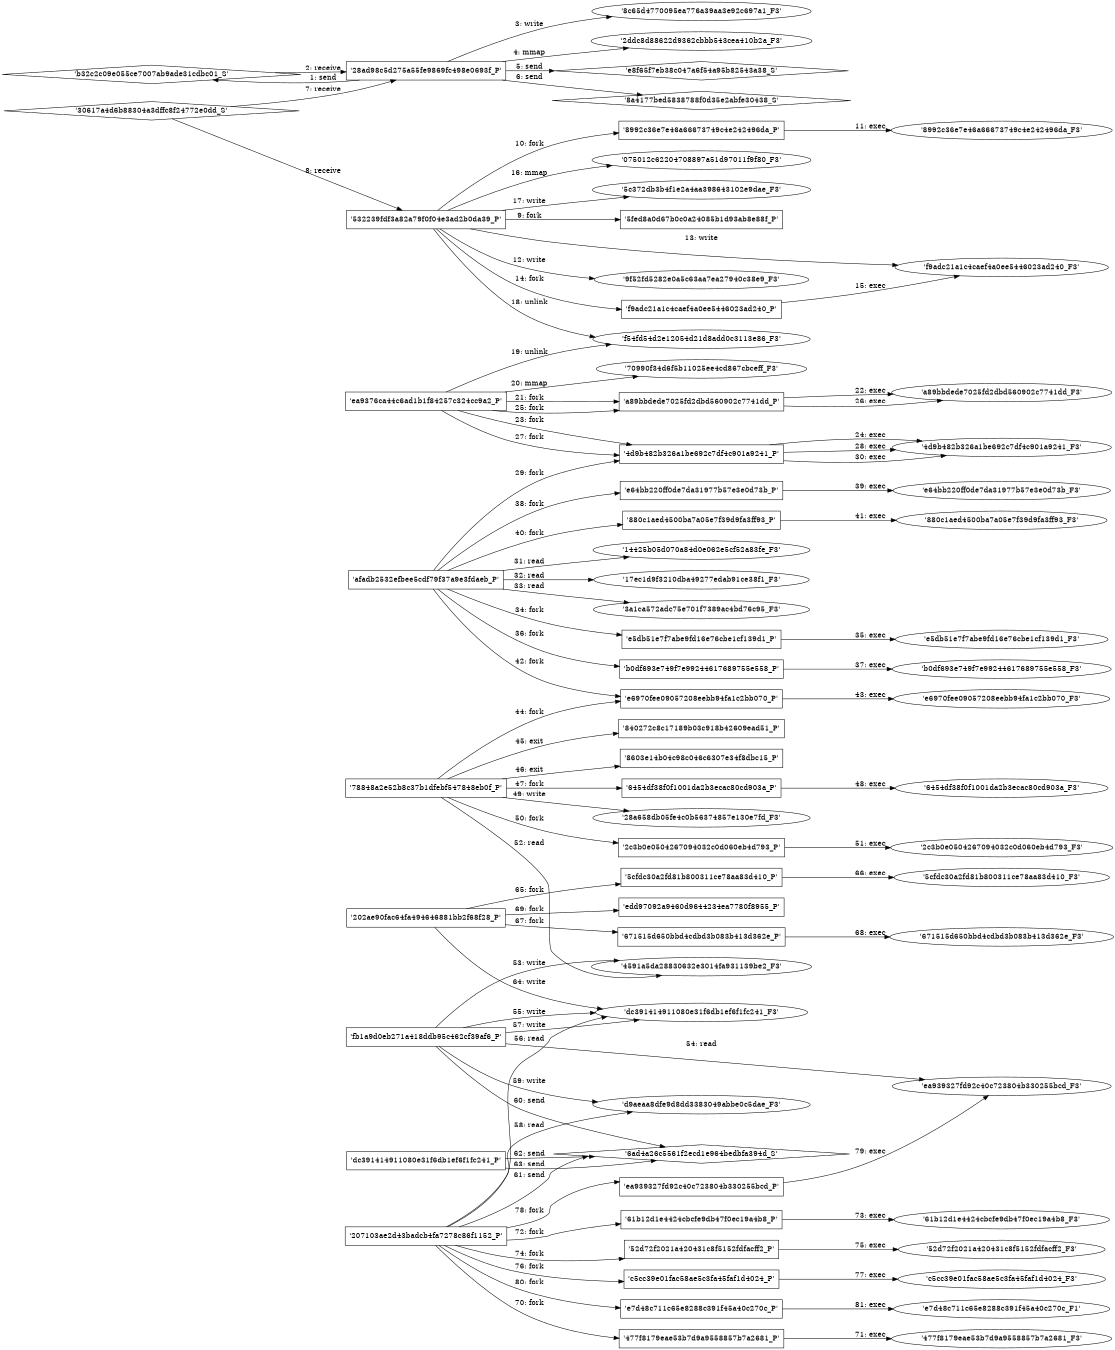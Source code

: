 digraph "D:\Learning\Paper\apt\基于CTI的攻击预警\Dataset\攻击图\ASGfromALLCTI\CCleanup A Vast Number of Machines at Risk.dot" {
rankdir="LR"
size="9"
fixedsize="false"
splines="true"
nodesep=0.3
ranksep=0
fontsize=10
overlap="scalexy"
engine= "neato"
	"'b32c2c09e055ce7007ab9ade31cdbc01_S'" [node_type=Socket shape=diamond]
	"'28ad98c5d275a55fe9869fc498e0693f_P'" [node_type=Process shape=box]
	"'28ad98c5d275a55fe9869fc498e0693f_P'" -> "'b32c2c09e055ce7007ab9ade31cdbc01_S'" [label="1: send"]
	"'b32c2c09e055ce7007ab9ade31cdbc01_S'" -> "'28ad98c5d275a55fe9869fc498e0693f_P'" [label="2: receive"]
	"'8c65d4770095ea776a39aa3e92c697a1_F3'" [node_type=file shape=ellipse]
	"'28ad98c5d275a55fe9869fc498e0693f_P'" [node_type=Process shape=box]
	"'28ad98c5d275a55fe9869fc498e0693f_P'" -> "'8c65d4770095ea776a39aa3e92c697a1_F3'" [label="3: write"]
	"'2ddc8d88622d9362cbbb543cea410b2a_F3'" [node_type=file shape=ellipse]
	"'28ad98c5d275a55fe9869fc498e0693f_P'" [node_type=Process shape=box]
	"'28ad98c5d275a55fe9869fc498e0693f_P'" -> "'2ddc8d88622d9362cbbb543cea410b2a_F3'" [label="4: mmap"]
	"'e8f65f7eb38c047a6f54a95b82543a38_S'" [node_type=Socket shape=diamond]
	"'28ad98c5d275a55fe9869fc498e0693f_P'" [node_type=Process shape=box]
	"'28ad98c5d275a55fe9869fc498e0693f_P'" -> "'e8f65f7eb38c047a6f54a95b82543a38_S'" [label="5: send"]
	"'8a4177bed5838788f0d35e2abfe30438_S'" [node_type=Socket shape=diamond]
	"'28ad98c5d275a55fe9869fc498e0693f_P'" [node_type=Process shape=box]
	"'28ad98c5d275a55fe9869fc498e0693f_P'" -> "'8a4177bed5838788f0d35e2abfe30438_S'" [label="6: send"]
	"'28ad98c5d275a55fe9869fc498e0693f_P'" [node_type=Process shape=box]
	"'30617a4d6b88304a3dffc8f24772e0dd_S'" [node_type=Socket shape=diamond]
	"'30617a4d6b88304a3dffc8f24772e0dd_S'" -> "'28ad98c5d275a55fe9869fc498e0693f_P'" [label="7: receive"]
	"'532239fdf3a82a79f0f04e3ad2b0da39_P'" [node_type=Process shape=box]
	"'30617a4d6b88304a3dffc8f24772e0dd_S'" [node_type=Socket shape=diamond]
	"'30617a4d6b88304a3dffc8f24772e0dd_S'" -> "'532239fdf3a82a79f0f04e3ad2b0da39_P'" [label="8: receive"]
	"'532239fdf3a82a79f0f04e3ad2b0da39_P'" [node_type=Process shape=box]
	"'5fed8a0d67b0c0a24085b1d93ab8e88f_P'" [node_type=Process shape=box]
	"'532239fdf3a82a79f0f04e3ad2b0da39_P'" -> "'5fed8a0d67b0c0a24085b1d93ab8e88f_P'" [label="9: fork"]
	"'532239fdf3a82a79f0f04e3ad2b0da39_P'" [node_type=Process shape=box]
	"'8992c36e7e46a66673749c4e242496da_P'" [node_type=Process shape=box]
	"'532239fdf3a82a79f0f04e3ad2b0da39_P'" -> "'8992c36e7e46a66673749c4e242496da_P'" [label="10: fork"]
	"'8992c36e7e46a66673749c4e242496da_P'" [node_type=Process shape=box]
	"'8992c36e7e46a66673749c4e242496da_F3'" [node_type=File shape=ellipse]
	"'8992c36e7e46a66673749c4e242496da_P'" -> "'8992c36e7e46a66673749c4e242496da_F3'" [label="11: exec"]
	"'9f52fd5282e0a5c63aa7ea27940c38e9_F3'" [node_type=file shape=ellipse]
	"'532239fdf3a82a79f0f04e3ad2b0da39_P'" [node_type=Process shape=box]
	"'532239fdf3a82a79f0f04e3ad2b0da39_P'" -> "'9f52fd5282e0a5c63aa7ea27940c38e9_F3'" [label="12: write"]
	"'f9adc21a1c4caef4a0ee5446023ad240_F3'" [node_type=file shape=ellipse]
	"'532239fdf3a82a79f0f04e3ad2b0da39_P'" [node_type=Process shape=box]
	"'532239fdf3a82a79f0f04e3ad2b0da39_P'" -> "'f9adc21a1c4caef4a0ee5446023ad240_F3'" [label="13: write"]
	"'532239fdf3a82a79f0f04e3ad2b0da39_P'" [node_type=Process shape=box]
	"'f9adc21a1c4caef4a0ee5446023ad240_P'" [node_type=Process shape=box]
	"'532239fdf3a82a79f0f04e3ad2b0da39_P'" -> "'f9adc21a1c4caef4a0ee5446023ad240_P'" [label="14: fork"]
	"'f9adc21a1c4caef4a0ee5446023ad240_P'" [node_type=Process shape=box]
	"'f9adc21a1c4caef4a0ee5446023ad240_F3'" [node_type=File shape=ellipse]
	"'f9adc21a1c4caef4a0ee5446023ad240_P'" -> "'f9adc21a1c4caef4a0ee5446023ad240_F3'" [label="15: exec"]
	"'075012c62204708897a51d97011f9f80_F3'" [node_type=file shape=ellipse]
	"'532239fdf3a82a79f0f04e3ad2b0da39_P'" [node_type=Process shape=box]
	"'532239fdf3a82a79f0f04e3ad2b0da39_P'" -> "'075012c62204708897a51d97011f9f80_F3'" [label="16: mmap"]
	"'5c372db3b4f1e2a4aa398643102e9dae_F3'" [node_type=file shape=ellipse]
	"'532239fdf3a82a79f0f04e3ad2b0da39_P'" [node_type=Process shape=box]
	"'532239fdf3a82a79f0f04e3ad2b0da39_P'" -> "'5c372db3b4f1e2a4aa398643102e9dae_F3'" [label="17: write"]
	"'f54fd54d2e12054d21d8add0c3113e86_F3'" [node_type=file shape=ellipse]
	"'532239fdf3a82a79f0f04e3ad2b0da39_P'" [node_type=Process shape=box]
	"'532239fdf3a82a79f0f04e3ad2b0da39_P'" -> "'f54fd54d2e12054d21d8add0c3113e86_F3'" [label="18: unlink"]
	"'f54fd54d2e12054d21d8add0c3113e86_F3'" [node_type=file shape=ellipse]
	"'ea9376ca44c6ad1b1f84257c324cc9a2_P'" [node_type=Process shape=box]
	"'ea9376ca44c6ad1b1f84257c324cc9a2_P'" -> "'f54fd54d2e12054d21d8add0c3113e86_F3'" [label="19: unlink"]
	"'70990f34d6f5b11025ee4cd867cbceff_F3'" [node_type=file shape=ellipse]
	"'ea9376ca44c6ad1b1f84257c324cc9a2_P'" [node_type=Process shape=box]
	"'ea9376ca44c6ad1b1f84257c324cc9a2_P'" -> "'70990f34d6f5b11025ee4cd867cbceff_F3'" [label="20: mmap"]
	"'ea9376ca44c6ad1b1f84257c324cc9a2_P'" [node_type=Process shape=box]
	"'a89bbdede7025fd2dbd560902c7741dd_P'" [node_type=Process shape=box]
	"'ea9376ca44c6ad1b1f84257c324cc9a2_P'" -> "'a89bbdede7025fd2dbd560902c7741dd_P'" [label="21: fork"]
	"'a89bbdede7025fd2dbd560902c7741dd_P'" [node_type=Process shape=box]
	"'a89bbdede7025fd2dbd560902c7741dd_F3'" [node_type=File shape=ellipse]
	"'a89bbdede7025fd2dbd560902c7741dd_P'" -> "'a89bbdede7025fd2dbd560902c7741dd_F3'" [label="22: exec"]
	"'ea9376ca44c6ad1b1f84257c324cc9a2_P'" [node_type=Process shape=box]
	"'4d9b482b326a1be692c7df4c901a9241_P'" [node_type=Process shape=box]
	"'ea9376ca44c6ad1b1f84257c324cc9a2_P'" -> "'4d9b482b326a1be692c7df4c901a9241_P'" [label="23: fork"]
	"'4d9b482b326a1be692c7df4c901a9241_P'" [node_type=Process shape=box]
	"'4d9b482b326a1be692c7df4c901a9241_F3'" [node_type=File shape=ellipse]
	"'4d9b482b326a1be692c7df4c901a9241_P'" -> "'4d9b482b326a1be692c7df4c901a9241_F3'" [label="24: exec"]
	"'ea9376ca44c6ad1b1f84257c324cc9a2_P'" [node_type=Process shape=box]
	"'a89bbdede7025fd2dbd560902c7741dd_P'" [node_type=Process shape=box]
	"'ea9376ca44c6ad1b1f84257c324cc9a2_P'" -> "'a89bbdede7025fd2dbd560902c7741dd_P'" [label="25: fork"]
	"'a89bbdede7025fd2dbd560902c7741dd_P'" [node_type=Process shape=box]
	"'a89bbdede7025fd2dbd560902c7741dd_F3'" [node_type=File shape=ellipse]
	"'a89bbdede7025fd2dbd560902c7741dd_P'" -> "'a89bbdede7025fd2dbd560902c7741dd_F3'" [label="26: exec"]
	"'ea9376ca44c6ad1b1f84257c324cc9a2_P'" [node_type=Process shape=box]
	"'4d9b482b326a1be692c7df4c901a9241_P'" [node_type=Process shape=box]
	"'ea9376ca44c6ad1b1f84257c324cc9a2_P'" -> "'4d9b482b326a1be692c7df4c901a9241_P'" [label="27: fork"]
	"'4d9b482b326a1be692c7df4c901a9241_P'" [node_type=Process shape=box]
	"'4d9b482b326a1be692c7df4c901a9241_F3'" [node_type=File shape=ellipse]
	"'4d9b482b326a1be692c7df4c901a9241_P'" -> "'4d9b482b326a1be692c7df4c901a9241_F3'" [label="28: exec"]
	"'afadb2532efbee5cdf79f37a9e3fdaeb_P'" [node_type=Process shape=box]
	"'4d9b482b326a1be692c7df4c901a9241_P'" [node_type=Process shape=box]
	"'afadb2532efbee5cdf79f37a9e3fdaeb_P'" -> "'4d9b482b326a1be692c7df4c901a9241_P'" [label="29: fork"]
	"'4d9b482b326a1be692c7df4c901a9241_P'" [node_type=Process shape=box]
	"'4d9b482b326a1be692c7df4c901a9241_F3'" [node_type=File shape=ellipse]
	"'4d9b482b326a1be692c7df4c901a9241_P'" -> "'4d9b482b326a1be692c7df4c901a9241_F3'" [label="30: exec"]
	"'14425b05d070a84d0e062e5cf52a83fe_F3'" [node_type=file shape=ellipse]
	"'afadb2532efbee5cdf79f37a9e3fdaeb_P'" [node_type=Process shape=box]
	"'afadb2532efbee5cdf79f37a9e3fdaeb_P'" -> "'14425b05d070a84d0e062e5cf52a83fe_F3'" [label="31: read"]
	"'17ec1d9f3210dba49277edab91ce38f1_F3'" [node_type=file shape=ellipse]
	"'afadb2532efbee5cdf79f37a9e3fdaeb_P'" [node_type=Process shape=box]
	"'afadb2532efbee5cdf79f37a9e3fdaeb_P'" -> "'17ec1d9f3210dba49277edab91ce38f1_F3'" [label="32: read"]
	"'3a1ca572adc75e701f7389ac4bd76c95_F3'" [node_type=file shape=ellipse]
	"'afadb2532efbee5cdf79f37a9e3fdaeb_P'" [node_type=Process shape=box]
	"'afadb2532efbee5cdf79f37a9e3fdaeb_P'" -> "'3a1ca572adc75e701f7389ac4bd76c95_F3'" [label="33: read"]
	"'afadb2532efbee5cdf79f37a9e3fdaeb_P'" [node_type=Process shape=box]
	"'e5db51e7f7abe9fd16e76cbe1cf139d1_P'" [node_type=Process shape=box]
	"'afadb2532efbee5cdf79f37a9e3fdaeb_P'" -> "'e5db51e7f7abe9fd16e76cbe1cf139d1_P'" [label="34: fork"]
	"'e5db51e7f7abe9fd16e76cbe1cf139d1_P'" [node_type=Process shape=box]
	"'e5db51e7f7abe9fd16e76cbe1cf139d1_F3'" [node_type=File shape=ellipse]
	"'e5db51e7f7abe9fd16e76cbe1cf139d1_P'" -> "'e5db51e7f7abe9fd16e76cbe1cf139d1_F3'" [label="35: exec"]
	"'afadb2532efbee5cdf79f37a9e3fdaeb_P'" [node_type=Process shape=box]
	"'b0df693e749f7e99244617689755e558_P'" [node_type=Process shape=box]
	"'afadb2532efbee5cdf79f37a9e3fdaeb_P'" -> "'b0df693e749f7e99244617689755e558_P'" [label="36: fork"]
	"'b0df693e749f7e99244617689755e558_P'" [node_type=Process shape=box]
	"'b0df693e749f7e99244617689755e558_F3'" [node_type=File shape=ellipse]
	"'b0df693e749f7e99244617689755e558_P'" -> "'b0df693e749f7e99244617689755e558_F3'" [label="37: exec"]
	"'afadb2532efbee5cdf79f37a9e3fdaeb_P'" [node_type=Process shape=box]
	"'e64bb220ff0de7da31977b57e3e0d73b_P'" [node_type=Process shape=box]
	"'afadb2532efbee5cdf79f37a9e3fdaeb_P'" -> "'e64bb220ff0de7da31977b57e3e0d73b_P'" [label="38: fork"]
	"'e64bb220ff0de7da31977b57e3e0d73b_P'" [node_type=Process shape=box]
	"'e64bb220ff0de7da31977b57e3e0d73b_F3'" [node_type=File shape=ellipse]
	"'e64bb220ff0de7da31977b57e3e0d73b_P'" -> "'e64bb220ff0de7da31977b57e3e0d73b_F3'" [label="39: exec"]
	"'afadb2532efbee5cdf79f37a9e3fdaeb_P'" [node_type=Process shape=box]
	"'880c1aed4500ba7a05e7f39d9fa3ff93_P'" [node_type=Process shape=box]
	"'afadb2532efbee5cdf79f37a9e3fdaeb_P'" -> "'880c1aed4500ba7a05e7f39d9fa3ff93_P'" [label="40: fork"]
	"'880c1aed4500ba7a05e7f39d9fa3ff93_P'" [node_type=Process shape=box]
	"'880c1aed4500ba7a05e7f39d9fa3ff93_F3'" [node_type=File shape=ellipse]
	"'880c1aed4500ba7a05e7f39d9fa3ff93_P'" -> "'880c1aed4500ba7a05e7f39d9fa3ff93_F3'" [label="41: exec"]
	"'afadb2532efbee5cdf79f37a9e3fdaeb_P'" [node_type=Process shape=box]
	"'e6970fee09057208eebb94fa1c2bb070_P'" [node_type=Process shape=box]
	"'afadb2532efbee5cdf79f37a9e3fdaeb_P'" -> "'e6970fee09057208eebb94fa1c2bb070_P'" [label="42: fork"]
	"'e6970fee09057208eebb94fa1c2bb070_P'" [node_type=Process shape=box]
	"'e6970fee09057208eebb94fa1c2bb070_F3'" [node_type=File shape=ellipse]
	"'e6970fee09057208eebb94fa1c2bb070_P'" -> "'e6970fee09057208eebb94fa1c2bb070_F3'" [label="43: exec"]
	"'78848a2e52b8c37b1dfebf547848eb0f_P'" [node_type=Process shape=box]
	"'e6970fee09057208eebb94fa1c2bb070_P'" [node_type=Process shape=box]
	"'78848a2e52b8c37b1dfebf547848eb0f_P'" -> "'e6970fee09057208eebb94fa1c2bb070_P'" [label="44: fork"]
	"'78848a2e52b8c37b1dfebf547848eb0f_P'" [node_type=Process shape=box]
	"'840272c8c17189b03c918b42609ead51_P'" [node_type=Process shape=box]
	"'78848a2e52b8c37b1dfebf547848eb0f_P'" -> "'840272c8c17189b03c918b42609ead51_P'" [label="45: exit"]
	"'78848a2e52b8c37b1dfebf547848eb0f_P'" [node_type=Process shape=box]
	"'8603e14b04c98c046c6307e34f8dbc15_P'" [node_type=Process shape=box]
	"'78848a2e52b8c37b1dfebf547848eb0f_P'" -> "'8603e14b04c98c046c6307e34f8dbc15_P'" [label="46: exit"]
	"'78848a2e52b8c37b1dfebf547848eb0f_P'" [node_type=Process shape=box]
	"'6454df38f0f1001da2b3ecac80cd903a_P'" [node_type=Process shape=box]
	"'78848a2e52b8c37b1dfebf547848eb0f_P'" -> "'6454df38f0f1001da2b3ecac80cd903a_P'" [label="47: fork"]
	"'6454df38f0f1001da2b3ecac80cd903a_P'" [node_type=Process shape=box]
	"'6454df38f0f1001da2b3ecac80cd903a_F3'" [node_type=File shape=ellipse]
	"'6454df38f0f1001da2b3ecac80cd903a_P'" -> "'6454df38f0f1001da2b3ecac80cd903a_F3'" [label="48: exec"]
	"'28a658db05fe4c0b56374857e130e7fd_F3'" [node_type=file shape=ellipse]
	"'78848a2e52b8c37b1dfebf547848eb0f_P'" [node_type=Process shape=box]
	"'78848a2e52b8c37b1dfebf547848eb0f_P'" -> "'28a658db05fe4c0b56374857e130e7fd_F3'" [label="49: write"]
	"'78848a2e52b8c37b1dfebf547848eb0f_P'" [node_type=Process shape=box]
	"'2c3b0e0504267094032c0d060eb4d793_P'" [node_type=Process shape=box]
	"'78848a2e52b8c37b1dfebf547848eb0f_P'" -> "'2c3b0e0504267094032c0d060eb4d793_P'" [label="50: fork"]
	"'2c3b0e0504267094032c0d060eb4d793_P'" [node_type=Process shape=box]
	"'2c3b0e0504267094032c0d060eb4d793_F3'" [node_type=File shape=ellipse]
	"'2c3b0e0504267094032c0d060eb4d793_P'" -> "'2c3b0e0504267094032c0d060eb4d793_F3'" [label="51: exec"]
	"'4591a5da28830632e3014fa931139be2_F3'" [node_type=file shape=ellipse]
	"'78848a2e52b8c37b1dfebf547848eb0f_P'" [node_type=Process shape=box]
	"'78848a2e52b8c37b1dfebf547848eb0f_P'" -> "'4591a5da28830632e3014fa931139be2_F3'" [label="52: read"]
	"'4591a5da28830632e3014fa931139be2_F3'" [node_type=file shape=ellipse]
	"'fb1a9d0eb271a418ddb95c462cf39af6_P'" [node_type=Process shape=box]
	"'fb1a9d0eb271a418ddb95c462cf39af6_P'" -> "'4591a5da28830632e3014fa931139be2_F3'" [label="53: write"]
	"'ea939327fd92c40c723804b330255bcd_F3'" [node_type=file shape=ellipse]
	"'fb1a9d0eb271a418ddb95c462cf39af6_P'" [node_type=Process shape=box]
	"'fb1a9d0eb271a418ddb95c462cf39af6_P'" -> "'ea939327fd92c40c723804b330255bcd_F3'" [label="54: read"]
	"'dc391414911080e31f6db1ef6f1fc241_F3'" [node_type=file shape=ellipse]
	"'fb1a9d0eb271a418ddb95c462cf39af6_P'" [node_type=Process shape=box]
	"'fb1a9d0eb271a418ddb95c462cf39af6_P'" -> "'dc391414911080e31f6db1ef6f1fc241_F3'" [label="55: write"]
	"'dc391414911080e31f6db1ef6f1fc241_F3'" [node_type=file shape=ellipse]
	"'207103ae2d43badcb4fa7278c86f1152_P'" [node_type=Process shape=box]
	"'207103ae2d43badcb4fa7278c86f1152_P'" -> "'dc391414911080e31f6db1ef6f1fc241_F3'" [label="56: read"]
	"'dc391414911080e31f6db1ef6f1fc241_F3'" [node_type=file shape=ellipse]
	"'fb1a9d0eb271a418ddb95c462cf39af6_P'" [node_type=Process shape=box]
	"'fb1a9d0eb271a418ddb95c462cf39af6_P'" -> "'dc391414911080e31f6db1ef6f1fc241_F3'" [label="57: write"]
	"'d9aeaa8dfe9d8dd3383049abbe0c5dae_F3'" [node_type=file shape=ellipse]
	"'207103ae2d43badcb4fa7278c86f1152_P'" [node_type=Process shape=box]
	"'207103ae2d43badcb4fa7278c86f1152_P'" -> "'d9aeaa8dfe9d8dd3383049abbe0c5dae_F3'" [label="58: read"]
	"'d9aeaa8dfe9d8dd3383049abbe0c5dae_F3'" [node_type=file shape=ellipse]
	"'fb1a9d0eb271a418ddb95c462cf39af6_P'" [node_type=Process shape=box]
	"'fb1a9d0eb271a418ddb95c462cf39af6_P'" -> "'d9aeaa8dfe9d8dd3383049abbe0c5dae_F3'" [label="59: write"]
	"'6ad4a26c5561f2ecd1e964bedbfa394d_S'" [node_type=Socket shape=diamond]
	"'fb1a9d0eb271a418ddb95c462cf39af6_P'" [node_type=Process shape=box]
	"'fb1a9d0eb271a418ddb95c462cf39af6_P'" -> "'6ad4a26c5561f2ecd1e964bedbfa394d_S'" [label="60: send"]
	"'6ad4a26c5561f2ecd1e964bedbfa394d_S'" [node_type=Socket shape=diamond]
	"'207103ae2d43badcb4fa7278c86f1152_P'" [node_type=Process shape=box]
	"'207103ae2d43badcb4fa7278c86f1152_P'" -> "'6ad4a26c5561f2ecd1e964bedbfa394d_S'" [label="61: send"]
	"'6ad4a26c5561f2ecd1e964bedbfa394d_S'" [node_type=Socket shape=diamond]
	"'dc391414911080e31f6db1ef6f1fc241_P'" [node_type=Process shape=box]
	"'dc391414911080e31f6db1ef6f1fc241_P'" -> "'6ad4a26c5561f2ecd1e964bedbfa394d_S'" [label="62: send"]
	"'6ad4a26c5561f2ecd1e964bedbfa394d_S'" [node_type=Socket shape=diamond]
	"'dc391414911080e31f6db1ef6f1fc241_P'" [node_type=Process shape=box]
	"'dc391414911080e31f6db1ef6f1fc241_P'" -> "'6ad4a26c5561f2ecd1e964bedbfa394d_S'" [label="63: send"]
	"'dc391414911080e31f6db1ef6f1fc241_F3'" [node_type=file shape=ellipse]
	"'202ae90fac64fa494646881bb2f68f28_P'" [node_type=Process shape=box]
	"'202ae90fac64fa494646881bb2f68f28_P'" -> "'dc391414911080e31f6db1ef6f1fc241_F3'" [label="64: write"]
	"'202ae90fac64fa494646881bb2f68f28_P'" [node_type=Process shape=box]
	"'5cfdc30a2fd81b800311ce78aa83d410_P'" [node_type=Process shape=box]
	"'202ae90fac64fa494646881bb2f68f28_P'" -> "'5cfdc30a2fd81b800311ce78aa83d410_P'" [label="65: fork"]
	"'5cfdc30a2fd81b800311ce78aa83d410_P'" [node_type=Process shape=box]
	"'5cfdc30a2fd81b800311ce78aa83d410_F3'" [node_type=File shape=ellipse]
	"'5cfdc30a2fd81b800311ce78aa83d410_P'" -> "'5cfdc30a2fd81b800311ce78aa83d410_F3'" [label="66: exec"]
	"'202ae90fac64fa494646881bb2f68f28_P'" [node_type=Process shape=box]
	"'671515d650bbd4cdbd3b083b413d362e_P'" [node_type=Process shape=box]
	"'202ae90fac64fa494646881bb2f68f28_P'" -> "'671515d650bbd4cdbd3b083b413d362e_P'" [label="67: fork"]
	"'671515d650bbd4cdbd3b083b413d362e_P'" [node_type=Process shape=box]
	"'671515d650bbd4cdbd3b083b413d362e_F3'" [node_type=File shape=ellipse]
	"'671515d650bbd4cdbd3b083b413d362e_P'" -> "'671515d650bbd4cdbd3b083b413d362e_F3'" [label="68: exec"]
	"'202ae90fac64fa494646881bb2f68f28_P'" [node_type=Process shape=box]
	"'edd97092a9460d9644234ea7780f8955_P'" [node_type=Process shape=box]
	"'202ae90fac64fa494646881bb2f68f28_P'" -> "'edd97092a9460d9644234ea7780f8955_P'" [label="69: fork"]
	"'207103ae2d43badcb4fa7278c86f1152_P'" [node_type=Process shape=box]
	"'477f8179eae53b7d9a9558857b7a2681_P'" [node_type=Process shape=box]
	"'207103ae2d43badcb4fa7278c86f1152_P'" -> "'477f8179eae53b7d9a9558857b7a2681_P'" [label="70: fork"]
	"'477f8179eae53b7d9a9558857b7a2681_P'" [node_type=Process shape=box]
	"'477f8179eae53b7d9a9558857b7a2681_F3'" [node_type=File shape=ellipse]
	"'477f8179eae53b7d9a9558857b7a2681_P'" -> "'477f8179eae53b7d9a9558857b7a2681_F3'" [label="71: exec"]
	"'207103ae2d43badcb4fa7278c86f1152_P'" [node_type=Process shape=box]
	"'61b12d1e4424cbcfe9db47f0ec19a4b8_P'" [node_type=Process shape=box]
	"'207103ae2d43badcb4fa7278c86f1152_P'" -> "'61b12d1e4424cbcfe9db47f0ec19a4b8_P'" [label="72: fork"]
	"'61b12d1e4424cbcfe9db47f0ec19a4b8_P'" [node_type=Process shape=box]
	"'61b12d1e4424cbcfe9db47f0ec19a4b8_F3'" [node_type=File shape=ellipse]
	"'61b12d1e4424cbcfe9db47f0ec19a4b8_P'" -> "'61b12d1e4424cbcfe9db47f0ec19a4b8_F3'" [label="73: exec"]
	"'207103ae2d43badcb4fa7278c86f1152_P'" [node_type=Process shape=box]
	"'52d72f2021a420431c8f5152fdfacff2_P'" [node_type=Process shape=box]
	"'207103ae2d43badcb4fa7278c86f1152_P'" -> "'52d72f2021a420431c8f5152fdfacff2_P'" [label="74: fork"]
	"'52d72f2021a420431c8f5152fdfacff2_P'" [node_type=Process shape=box]
	"'52d72f2021a420431c8f5152fdfacff2_F3'" [node_type=File shape=ellipse]
	"'52d72f2021a420431c8f5152fdfacff2_P'" -> "'52d72f2021a420431c8f5152fdfacff2_F3'" [label="75: exec"]
	"'207103ae2d43badcb4fa7278c86f1152_P'" [node_type=Process shape=box]
	"'c5cc39e01fac58ae5c3fa45faf1d4024_P'" [node_type=Process shape=box]
	"'207103ae2d43badcb4fa7278c86f1152_P'" -> "'c5cc39e01fac58ae5c3fa45faf1d4024_P'" [label="76: fork"]
	"'c5cc39e01fac58ae5c3fa45faf1d4024_P'" [node_type=Process shape=box]
	"'c5cc39e01fac58ae5c3fa45faf1d4024_F3'" [node_type=File shape=ellipse]
	"'c5cc39e01fac58ae5c3fa45faf1d4024_P'" -> "'c5cc39e01fac58ae5c3fa45faf1d4024_F3'" [label="77: exec"]
	"'207103ae2d43badcb4fa7278c86f1152_P'" [node_type=Process shape=box]
	"'ea939327fd92c40c723804b330255bcd_P'" [node_type=Process shape=box]
	"'207103ae2d43badcb4fa7278c86f1152_P'" -> "'ea939327fd92c40c723804b330255bcd_P'" [label="78: fork"]
	"'ea939327fd92c40c723804b330255bcd_P'" [node_type=Process shape=box]
	"'ea939327fd92c40c723804b330255bcd_F3'" [node_type=File shape=ellipse]
	"'ea939327fd92c40c723804b330255bcd_P'" -> "'ea939327fd92c40c723804b330255bcd_F3'" [label="79: exec"]
	"'207103ae2d43badcb4fa7278c86f1152_P'" [node_type=Process shape=box]
	"'e7d48c711c65e8288c391f45a40c270c_P'" [node_type=Process shape=box]
	"'207103ae2d43badcb4fa7278c86f1152_P'" -> "'e7d48c711c65e8288c391f45a40c270c_P'" [label="80: fork"]
	"'e7d48c711c65e8288c391f45a40c270c_P'" [node_type=Process shape=box]
	"'e7d48c711c65e8288c391f45a40c270c_F1'" [node_type=File shape=ellipse]
	"'e7d48c711c65e8288c391f45a40c270c_P'" -> "'e7d48c711c65e8288c391f45a40c270c_F1'" [label="81: exec"]
}
